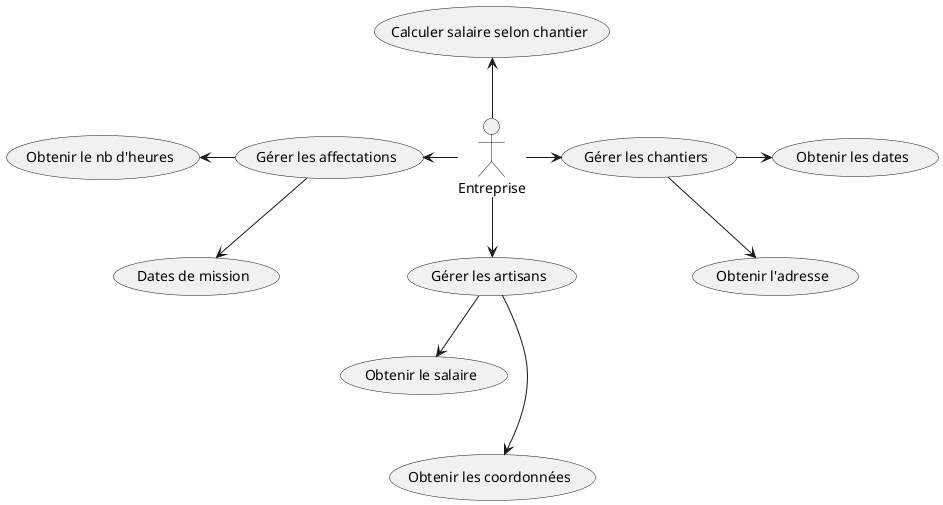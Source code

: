 @startuml diagramme UC

usecase g1 as "Gérer les chantiers"
usecase g2 as "Gérer les artisans"
usecase g3 as "Gérer les affectations"
usecase o1 as "Obtenir les dates"
usecase o2 as "Obtenir l'adresse"
usecase o3 as "Obtenir le salaire"
usecase o4 as "Obtenir les coordonnées"
usecase o5 as "Obtenir le nb d'heures"
usecase o6 as "Dates de mission"
usecase c as "Calculer salaire selon chantier"



actor Entreprise 


Entreprise -right-> g1
Entreprise -down-> g2
Entreprise -left-> g3
Entreprise -up-> c

g1 -right-> o1
g1 -right-> o2
g2 -down-> o3
g2 -down-> o4
g3 -left-> o5
g3 -down-> o6


g1 -[hidden]-> g2
g2 -[hidden]-> g3
o1 -[hidden]-> o2
o3 -[hidden]-> o4
o6 -[hidden]-> o5


@enduml

